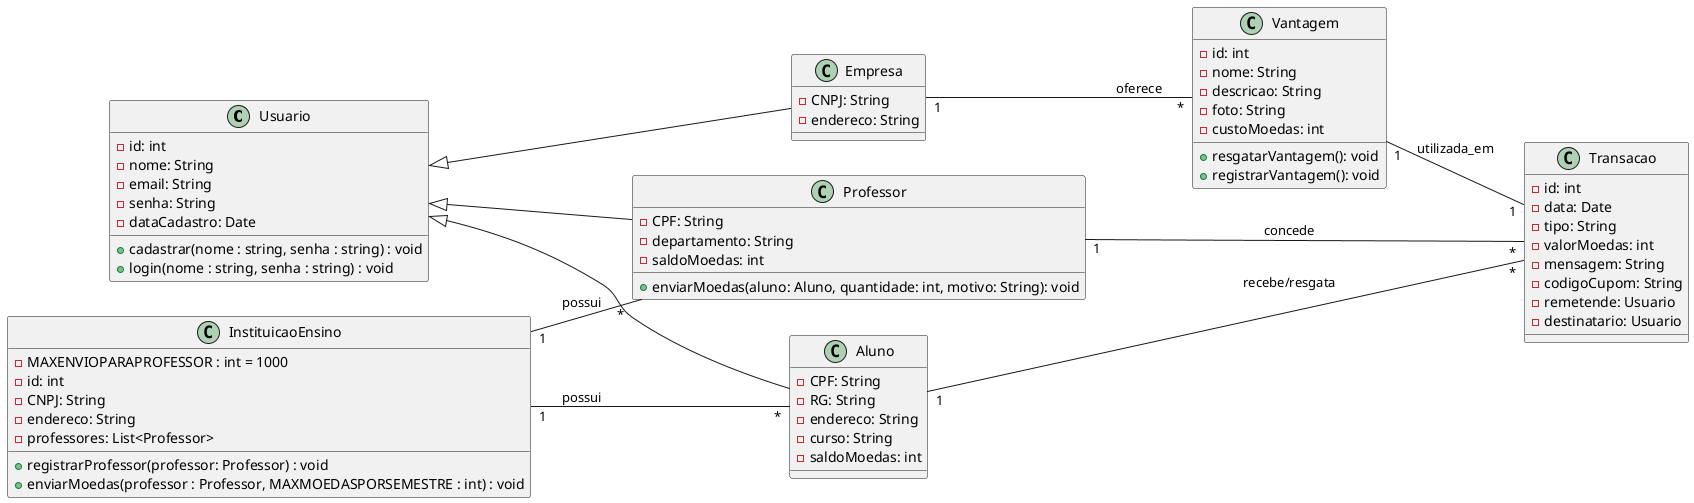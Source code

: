 @startuml
left to right direction

class Usuario {
  - id: int
  - nome: String
  - email: String
  - senha: String
  - dataCadastro: Date
  + cadastrar(nome : string, senha : string) : void 
  + login(nome : string, senha : string) : void 
}

class Aluno extends Usuario {
  - CPF: String
  - RG: String
  - endereco: String
  - curso: String
  - saldoMoedas: int
}

class Professor extends Usuario {
  - CPF: String
  - departamento: String
  - saldoMoedas: int
  + enviarMoedas(aluno: Aluno, quantidade: int, motivo: String): void
}

class Empresa extends Usuario {
  - CNPJ: String
  - endereco: String
}

class InstituicaoEnsino {
  - MAXENVIOPARAPROFESSOR : int = 1000
  - id: int
  - CNPJ: String
  - endereco: String
  - professores: List<Professor>
  + registrarProfessor(professor: Professor) : void
  + enviarMoedas(professor : Professor, MAXMOEDASPORSEMESTRE : int) : void
}

class Vantagem {
  - id: int
  - nome: String
  - descricao: String
  - foto: String
  - custoMoedas: int
  + resgatarVantagem(): void
  + registrarVantagem(): void
}

class Transacao {
  - id: int
  - data: Date
  - tipo: String
  - valorMoedas: int
  - mensagem: String
  - codigoCupom: String
  - remetende: Usuario
  - destinatario: Usuario
}

Aluno "1" -- "*" Transacao : recebe/resgata
Professor "1" -- "*" Transacao : concede
Empresa "1" -- "*" Vantagem : oferece
Vantagem "1" -- "1" Transacao : utilizada_em
InstituicaoEnsino "1" -- "*" Aluno : possui
InstituicaoEnsino "1" -- "*" Professor : possui

@enduml